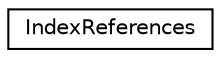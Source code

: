 digraph "Graphical Class Hierarchy"
{
 // LATEX_PDF_SIZE
  edge [fontname="Helvetica",fontsize="10",labelfontname="Helvetica",labelfontsize="10"];
  node [fontname="Helvetica",fontsize="10",shape=record];
  rankdir="LR";
  Node0 [label="IndexReferences",height=0.2,width=0.4,color="black", fillcolor="white", style="filled",URL="$structoperations__research_1_1sat_1_1_index_references.html",tooltip=" "];
}
